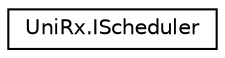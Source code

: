 digraph "Graphical Class Hierarchy"
{
 // LATEX_PDF_SIZE
  edge [fontname="Helvetica",fontsize="10",labelfontname="Helvetica",labelfontsize="10"];
  node [fontname="Helvetica",fontsize="10",shape=record];
  rankdir="LR";
  Node0 [label="UniRx.IScheduler",height=0.2,width=0.4,color="black", fillcolor="white", style="filled",URL="$interface_uni_rx_1_1_i_scheduler.html",tooltip=" "];
}
